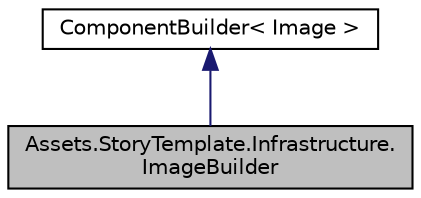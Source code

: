 digraph "Assets.StoryTemplate.Infrastructure.ImageBuilder"
{
  edge [fontname="Helvetica",fontsize="10",labelfontname="Helvetica",labelfontsize="10"];
  node [fontname="Helvetica",fontsize="10",shape=record];
  Node1 [label="Assets.StoryTemplate.Infrastructure.\lImageBuilder",height=0.2,width=0.4,color="black", fillcolor="grey75", style="filled", fontcolor="black"];
  Node2 -> Node1 [dir="back",color="midnightblue",fontsize="10",style="solid",fontname="Helvetica"];
  Node2 [label="ComponentBuilder\< Image \>",height=0.2,width=0.4,color="black", fillcolor="white", style="filled",URL="$d2/d76/classAssets_1_1StoryTemplate_1_1Infrastructure_1_1ComponentBuilder.html"];
}
